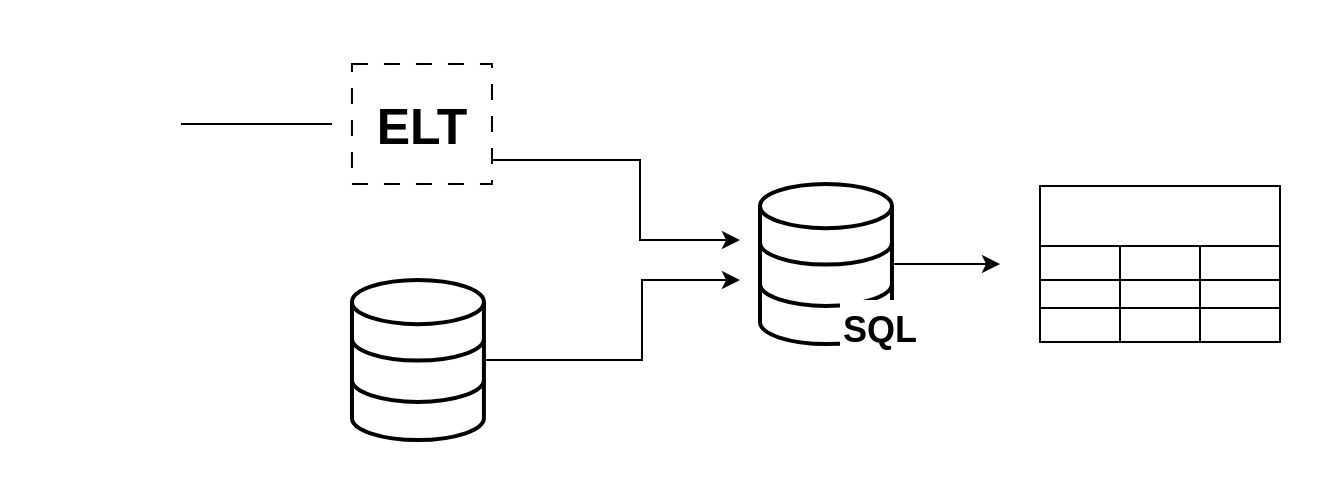 <mxfile version="21.6.8" type="device">
  <diagram name="Page-1" id="fF1FN79YLsm7chEMJMVR">
    <mxGraphModel dx="954" dy="610" grid="1" gridSize="10" guides="1" tooltips="1" connect="1" arrows="1" fold="1" page="1" pageScale="1" pageWidth="850" pageHeight="1100" math="0" shadow="0">
      <root>
        <mxCell id="0" />
        <mxCell id="1" parent="0" />
        <mxCell id="VM11iJAhRHiVbTBeR8sz-1" value="" style="rounded=0;whiteSpace=wrap;html=1;strokeColor=none;" vertex="1" parent="1">
          <mxGeometry x="150" y="190" width="660" height="240" as="geometry" />
        </mxCell>
        <mxCell id="A4NSrSyly75F6ZysKl9O-4" value="" style="sketch=0;outlineConnect=0;fontColor=#232F3E;gradientColor=none;fillColor=#FFFFFF;strokeColor=none;dashed=0;verticalLabelPosition=bottom;verticalAlign=top;align=center;html=1;fontSize=12;fontStyle=0;aspect=fixed;pointerEvents=1;shape=mxgraph.aws4.generic_database;" parent="1" vertex="1">
          <mxGeometry x="170" y="212" width="60.51" height="80" as="geometry" />
        </mxCell>
        <mxCell id="A4NSrSyly75F6ZysKl9O-14" style="edgeStyle=orthogonalEdgeStyle;rounded=0;orthogonalLoop=1;jettySize=auto;html=1;" parent="1" source="A4NSrSyly75F6ZysKl9O-7" edge="1">
          <mxGeometry relative="1" as="geometry">
            <mxPoint x="520" y="330" as="targetPoint" />
            <Array as="points">
              <mxPoint x="471" y="370" />
              <mxPoint x="471" y="330" />
            </Array>
          </mxGeometry>
        </mxCell>
        <mxCell id="A4NSrSyly75F6ZysKl9O-7" value="" style="html=1;verticalLabelPosition=bottom;align=center;labelBackgroundColor=#ffffff;verticalAlign=top;strokeWidth=2;shadow=0;dashed=0;shape=mxgraph.ios7.icons.data;aspect=fixed;" parent="1" vertex="1">
          <mxGeometry x="325.98" y="330" width="65.98" height="80" as="geometry" />
        </mxCell>
        <mxCell id="A4NSrSyly75F6ZysKl9O-11" style="edgeStyle=orthogonalEdgeStyle;rounded=0;orthogonalLoop=1;jettySize=auto;html=1;endArrow=none;endFill=0;targetPerimeterSpacing=10;sourcePerimeterSpacing=10;" parent="1" source="A4NSrSyly75F6ZysKl9O-8" target="A4NSrSyly75F6ZysKl9O-4" edge="1">
          <mxGeometry relative="1" as="geometry" />
        </mxCell>
        <mxCell id="A4NSrSyly75F6ZysKl9O-12" style="edgeStyle=orthogonalEdgeStyle;rounded=0;orthogonalLoop=1;jettySize=auto;html=1;" parent="1" source="A4NSrSyly75F6ZysKl9O-8" edge="1">
          <mxGeometry relative="1" as="geometry">
            <mxPoint x="520" y="310" as="targetPoint" />
            <Array as="points">
              <mxPoint x="470" y="270" />
            </Array>
          </mxGeometry>
        </mxCell>
        <mxCell id="A4NSrSyly75F6ZysKl9O-8" value="&lt;b&gt;&lt;font style=&quot;font-size: 25px;&quot;&gt;ELT&lt;/font&gt;&lt;/b&gt;" style="text;html=1;strokeColor=default;fillColor=none;align=center;verticalAlign=middle;whiteSpace=wrap;rounded=0;dashed=1;dashPattern=8 8;" parent="1" vertex="1">
          <mxGeometry x="325.98" y="222" width="70" height="60" as="geometry" />
        </mxCell>
        <mxCell id="A4NSrSyly75F6ZysKl9O-17" style="edgeStyle=orthogonalEdgeStyle;rounded=0;orthogonalLoop=1;jettySize=auto;html=1;" parent="1" source="A4NSrSyly75F6ZysKl9O-15" edge="1">
          <mxGeometry relative="1" as="geometry">
            <mxPoint x="650" y="322" as="targetPoint" />
          </mxGeometry>
        </mxCell>
        <mxCell id="A4NSrSyly75F6ZysKl9O-15" value="" style="html=1;verticalLabelPosition=bottom;align=center;labelBackgroundColor=#ffffff;verticalAlign=top;strokeWidth=2;shadow=0;dashed=0;shape=mxgraph.ios7.icons.data;aspect=fixed;" parent="1" vertex="1">
          <mxGeometry x="530" y="282" width="65.98" height="80" as="geometry" />
        </mxCell>
        <mxCell id="A4NSrSyly75F6ZysKl9O-16" value="&lt;font style=&quot;font-size: 18px;&quot;&gt;&lt;b&gt;SQL&lt;/b&gt;&lt;/font&gt;" style="text;html=1;strokeColor=none;fillColor=default;align=center;verticalAlign=middle;whiteSpace=wrap;rounded=0;" parent="1" vertex="1">
          <mxGeometry x="570" y="340" width="40" height="30" as="geometry" />
        </mxCell>
        <mxCell id="A4NSrSyly75F6ZysKl9O-18" value="" style="shape=table;startSize=30;container=1;collapsible=0;childLayout=tableLayout;strokeColor=default;fontSize=16;" parent="1" vertex="1">
          <mxGeometry x="670" y="283" width="120" height="78" as="geometry" />
        </mxCell>
        <mxCell id="A4NSrSyly75F6ZysKl9O-19" value="" style="shape=tableRow;horizontal=0;startSize=0;swimlaneHead=0;swimlaneBody=0;strokeColor=inherit;top=0;left=0;bottom=0;right=0;collapsible=0;dropTarget=0;fillColor=none;points=[[0,0.5],[1,0.5]];portConstraint=eastwest;fontSize=16;" parent="A4NSrSyly75F6ZysKl9O-18" vertex="1">
          <mxGeometry y="30" width="120" height="17" as="geometry" />
        </mxCell>
        <mxCell id="A4NSrSyly75F6ZysKl9O-20" value="" style="shape=partialRectangle;html=1;whiteSpace=wrap;connectable=0;strokeColor=inherit;overflow=hidden;fillColor=none;top=0;left=0;bottom=0;right=0;pointerEvents=1;fontSize=16;" parent="A4NSrSyly75F6ZysKl9O-19" vertex="1">
          <mxGeometry width="40" height="17" as="geometry">
            <mxRectangle width="40" height="17" as="alternateBounds" />
          </mxGeometry>
        </mxCell>
        <mxCell id="A4NSrSyly75F6ZysKl9O-21" value="" style="shape=partialRectangle;html=1;whiteSpace=wrap;connectable=0;strokeColor=inherit;overflow=hidden;fillColor=none;top=0;left=0;bottom=0;right=0;pointerEvents=1;fontSize=16;" parent="A4NSrSyly75F6ZysKl9O-19" vertex="1">
          <mxGeometry x="40" width="40" height="17" as="geometry">
            <mxRectangle width="40" height="17" as="alternateBounds" />
          </mxGeometry>
        </mxCell>
        <mxCell id="A4NSrSyly75F6ZysKl9O-22" value="" style="shape=partialRectangle;html=1;whiteSpace=wrap;connectable=0;strokeColor=inherit;overflow=hidden;fillColor=none;top=0;left=0;bottom=0;right=0;pointerEvents=1;fontSize=16;" parent="A4NSrSyly75F6ZysKl9O-19" vertex="1">
          <mxGeometry x="80" width="40" height="17" as="geometry">
            <mxRectangle width="40" height="17" as="alternateBounds" />
          </mxGeometry>
        </mxCell>
        <mxCell id="A4NSrSyly75F6ZysKl9O-23" value="" style="shape=tableRow;horizontal=0;startSize=0;swimlaneHead=0;swimlaneBody=0;strokeColor=inherit;top=0;left=0;bottom=0;right=0;collapsible=0;dropTarget=0;fillColor=none;points=[[0,0.5],[1,0.5]];portConstraint=eastwest;fontSize=16;" parent="A4NSrSyly75F6ZysKl9O-18" vertex="1">
          <mxGeometry y="47" width="120" height="14" as="geometry" />
        </mxCell>
        <mxCell id="A4NSrSyly75F6ZysKl9O-24" value="" style="shape=partialRectangle;html=1;whiteSpace=wrap;connectable=0;strokeColor=inherit;overflow=hidden;fillColor=none;top=0;left=0;bottom=0;right=0;pointerEvents=1;fontSize=16;" parent="A4NSrSyly75F6ZysKl9O-23" vertex="1">
          <mxGeometry width="40" height="14" as="geometry">
            <mxRectangle width="40" height="14" as="alternateBounds" />
          </mxGeometry>
        </mxCell>
        <mxCell id="A4NSrSyly75F6ZysKl9O-25" value="" style="shape=partialRectangle;html=1;whiteSpace=wrap;connectable=0;strokeColor=inherit;overflow=hidden;fillColor=none;top=0;left=0;bottom=0;right=0;pointerEvents=1;fontSize=16;" parent="A4NSrSyly75F6ZysKl9O-23" vertex="1">
          <mxGeometry x="40" width="40" height="14" as="geometry">
            <mxRectangle width="40" height="14" as="alternateBounds" />
          </mxGeometry>
        </mxCell>
        <mxCell id="A4NSrSyly75F6ZysKl9O-26" value="" style="shape=partialRectangle;html=1;whiteSpace=wrap;connectable=0;strokeColor=inherit;overflow=hidden;fillColor=none;top=0;left=0;bottom=0;right=0;pointerEvents=1;fontSize=16;" parent="A4NSrSyly75F6ZysKl9O-23" vertex="1">
          <mxGeometry x="80" width="40" height="14" as="geometry">
            <mxRectangle width="40" height="14" as="alternateBounds" />
          </mxGeometry>
        </mxCell>
        <mxCell id="A4NSrSyly75F6ZysKl9O-27" value="" style="shape=tableRow;horizontal=0;startSize=0;swimlaneHead=0;swimlaneBody=0;strokeColor=inherit;top=0;left=0;bottom=0;right=0;collapsible=0;dropTarget=0;fillColor=none;points=[[0,0.5],[1,0.5]];portConstraint=eastwest;fontSize=16;" parent="A4NSrSyly75F6ZysKl9O-18" vertex="1">
          <mxGeometry y="61" width="120" height="17" as="geometry" />
        </mxCell>
        <mxCell id="A4NSrSyly75F6ZysKl9O-28" value="" style="shape=partialRectangle;html=1;whiteSpace=wrap;connectable=0;strokeColor=inherit;overflow=hidden;fillColor=none;top=0;left=0;bottom=0;right=0;pointerEvents=1;fontSize=16;" parent="A4NSrSyly75F6ZysKl9O-27" vertex="1">
          <mxGeometry width="40" height="17" as="geometry">
            <mxRectangle width="40" height="17" as="alternateBounds" />
          </mxGeometry>
        </mxCell>
        <mxCell id="A4NSrSyly75F6ZysKl9O-29" value="" style="shape=partialRectangle;html=1;whiteSpace=wrap;connectable=0;strokeColor=inherit;overflow=hidden;fillColor=none;top=0;left=0;bottom=0;right=0;pointerEvents=1;fontSize=16;" parent="A4NSrSyly75F6ZysKl9O-27" vertex="1">
          <mxGeometry x="40" width="40" height="17" as="geometry">
            <mxRectangle width="40" height="17" as="alternateBounds" />
          </mxGeometry>
        </mxCell>
        <mxCell id="A4NSrSyly75F6ZysKl9O-30" value="" style="shape=partialRectangle;html=1;whiteSpace=wrap;connectable=0;strokeColor=inherit;overflow=hidden;fillColor=none;top=0;left=0;bottom=0;right=0;pointerEvents=1;fontSize=16;" parent="A4NSrSyly75F6ZysKl9O-27" vertex="1">
          <mxGeometry x="80" width="40" height="17" as="geometry">
            <mxRectangle width="40" height="17" as="alternateBounds" />
          </mxGeometry>
        </mxCell>
      </root>
    </mxGraphModel>
  </diagram>
</mxfile>
